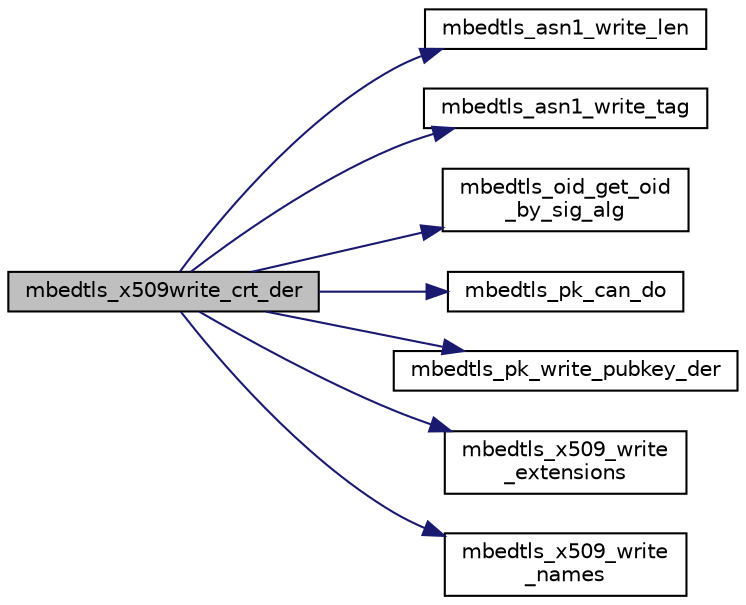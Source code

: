 digraph "mbedtls_x509write_crt_der"
{
 // LATEX_PDF_SIZE
  edge [fontname="Helvetica",fontsize="10",labelfontname="Helvetica",labelfontsize="10"];
  node [fontname="Helvetica",fontsize="10",shape=record];
  rankdir="LR";
  Node1 [label="mbedtls_x509write_crt_der",height=0.2,width=0.4,color="black", fillcolor="grey75", style="filled", fontcolor="black",tooltip="Write a built up certificate to a X509 DER structure Note: data is written at the end of the buffer!..."];
  Node1 -> Node2 [color="midnightblue",fontsize="10",style="solid",fontname="Helvetica"];
  Node2 [label="mbedtls_asn1_write_len",height=0.2,width=0.4,color="black", fillcolor="white", style="filled",URL="$d7/d40/asn1write_8c.html#a7fe6f4cdba05081bff484a7b286108df",tooltip="Write a length field in ASN.1 format."];
  Node1 -> Node3 [color="midnightblue",fontsize="10",style="solid",fontname="Helvetica"];
  Node3 [label="mbedtls_asn1_write_tag",height=0.2,width=0.4,color="black", fillcolor="white", style="filled",URL="$d7/d40/asn1write_8c.html#a2247b80bd02e2981dc26ce62ffbb1859",tooltip="Write an ASN.1 tag in ASN.1 format."];
  Node1 -> Node4 [color="midnightblue",fontsize="10",style="solid",fontname="Helvetica"];
  Node4 [label="mbedtls_oid_get_oid\l_by_sig_alg",height=0.2,width=0.4,color="black", fillcolor="white", style="filled",URL="$da/d73/oid_8h.html#a95b95cb99e0e954313aed008b38fbb2e",tooltip="Translate md_type and pk_type into SignatureAlgorithm OID."];
  Node1 -> Node5 [color="midnightblue",fontsize="10",style="solid",fontname="Helvetica"];
  Node5 [label="mbedtls_pk_can_do",height=0.2,width=0.4,color="black", fillcolor="white", style="filled",URL="$db/dbd/pk_8c.html#a2d72c66f5e78abe153bdf08874aaabf6",tooltip="Tell if a context can do the operation given by type."];
  Node1 -> Node6 [color="midnightblue",fontsize="10",style="solid",fontname="Helvetica"];
  Node6 [label="mbedtls_pk_write_pubkey_der",height=0.2,width=0.4,color="black", fillcolor="white", style="filled",URL="$d1/dd6/pk_8h.html#af5b7c3953ad6fe8be09d35508ee569f6",tooltip="Write a public key to a SubjectPublicKeyInfo DER structure Note: data is written at the end of the bu..."];
  Node1 -> Node7 [color="midnightblue",fontsize="10",style="solid",fontname="Helvetica"];
  Node7 [label="mbedtls_x509_write\l_extensions",height=0.2,width=0.4,color="black", fillcolor="white", style="filled",URL="$da/dc4/group__x509__module.html#ga0de4dd2a5d7fe95fa9b94e19260e29cf",tooltip=" "];
  Node1 -> Node8 [color="midnightblue",fontsize="10",style="solid",fontname="Helvetica"];
  Node8 [label="mbedtls_x509_write\l_names",height=0.2,width=0.4,color="black", fillcolor="white", style="filled",URL="$da/dc4/group__x509__module.html#ga4787303446416e810ef20d7dcd9b993e",tooltip=" "];
}
